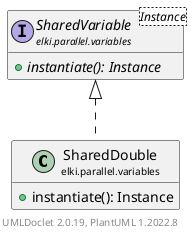 @startuml
    remove .*\.(Instance|Par|Parameterizer|Factory)$
    set namespaceSeparator none
    hide empty fields
    hide empty methods

    class "<size:14>SharedDouble\n<size:10>elki.parallel.variables" as elki.parallel.variables.SharedDouble [[SharedDouble.html]] {
        +instantiate(): Instance
    }

    interface "<size:14>SharedVariable\n<size:10>elki.parallel.variables" as elki.parallel.variables.SharedVariable<Instance> [[SharedVariable.html]] {
        {abstract} +instantiate(): Instance
    }
    class "<size:14>SharedDouble.Instance\n<size:10>elki.parallel.variables" as elki.parallel.variables.SharedDouble.Instance [[SharedDouble.Instance.html]]

    elki.parallel.variables.SharedVariable <|.. elki.parallel.variables.SharedDouble
    elki.parallel.variables.SharedDouble +-- elki.parallel.variables.SharedDouble.Instance

    center footer UMLDoclet 2.0.19, PlantUML 1.2022.8
@enduml
